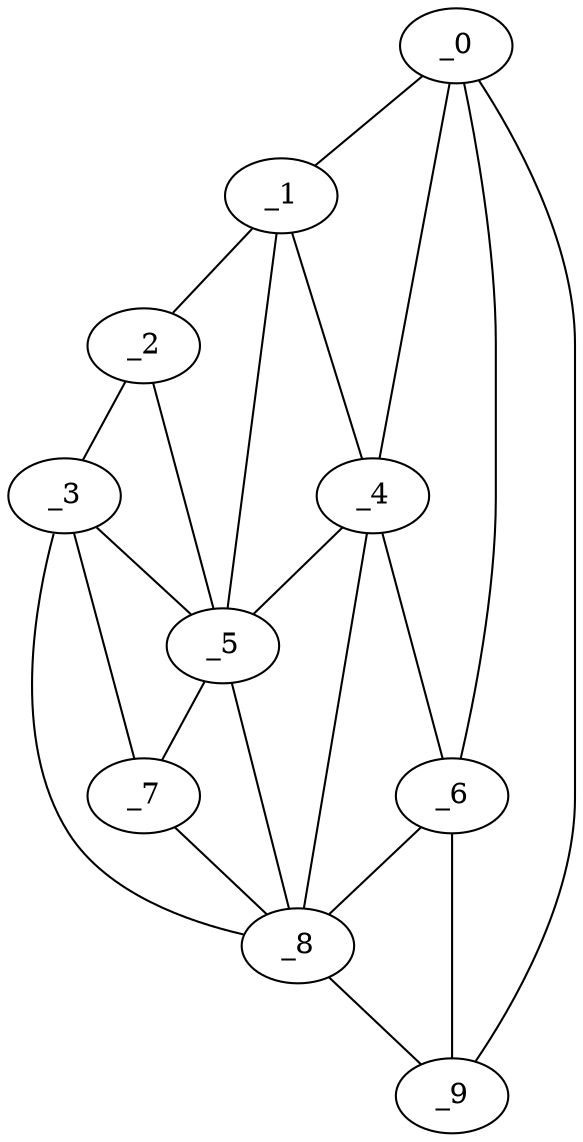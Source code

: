 graph "obj45__120.gxl" {
	_0	 [x=26,
		y=13];
	_1	 [x=37,
		y=79];
	_0 -- _1	 [valence=1];
	_4	 [x=53,
		y=59];
	_0 -- _4	 [valence=2];
	_6	 [x=56,
		y=54];
	_0 -- _6	 [valence=1];
	_9	 [x=110,
		y=14];
	_0 -- _9	 [valence=1];
	_2	 [x=41,
		y=100];
	_1 -- _2	 [valence=1];
	_1 -- _4	 [valence=1];
	_5	 [x=53,
		y=97];
	_1 -- _5	 [valence=2];
	_3	 [x=44,
		y=107];
	_2 -- _3	 [valence=1];
	_2 -- _5	 [valence=2];
	_3 -- _5	 [valence=2];
	_7	 [x=56,
		y=103];
	_3 -- _7	 [valence=1];
	_8	 [x=107,
		y=113];
	_3 -- _8	 [valence=1];
	_4 -- _5	 [valence=2];
	_4 -- _6	 [valence=2];
	_4 -- _8	 [valence=2];
	_5 -- _7	 [valence=2];
	_5 -- _8	 [valence=2];
	_6 -- _8	 [valence=2];
	_6 -- _9	 [valence=1];
	_7 -- _8	 [valence=2];
	_8 -- _9	 [valence=1];
}
